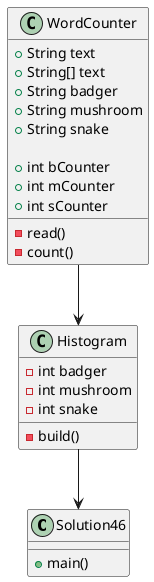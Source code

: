 @startuml
class Solution46{
    +main()
}

class WordCounter{
    +String text
    +String[] text
    +String badger
    +String mushroom
    +String snake

    +int bCounter
    +int mCounter
    +int sCounter

    -read()
    -count()
}

class Histogram{
    -int badger
    -int mushroom
    -int snake


    -build()
}

WordCounter --> Histogram
Histogram --> Solution46
@enduml